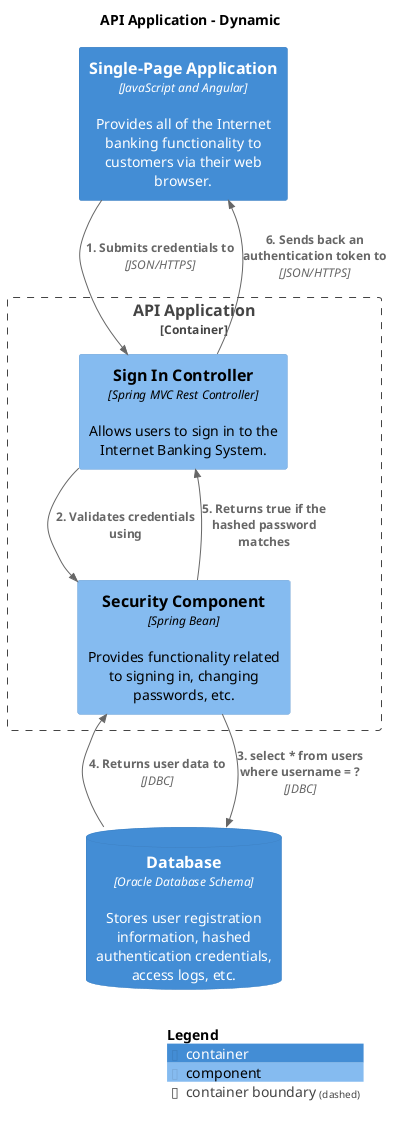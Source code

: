 @startuml
set separator none
title API Application - Dynamic

top to bottom direction

!include <C4/C4>
!include <C4/C4_Context>
!include <C4/C4_Container>
!include <C4/C4_Component>

Container_Boundary("GovernmentDepartment.APIApplication_boundary", "API Application", $tags="") {
  Component(GovernmentDepartment.APIApplication.SignInController, "Sign In Controller", $techn="Spring MVC Rest Controller", $descr="Allows users to sign in to the Internet Banking System.", $tags="", $link="")
  Component(GovernmentDepartment.APIApplication.SecurityComponent, "Security Component", $techn="Spring Bean", $descr="Provides functionality related to signing in, changing passwords, etc.", $tags="", $link="")
}

ContainerDb(GovernmentDepartment.Database, "Database", $techn="Oracle Database Schema", $descr="Stores user registration information, hashed authentication credentials, access logs, etc.", $tags="", $link="")
Container(GovernmentDepartment.SinglePageApplication, "Single-Page Application", $techn="JavaScript and Angular", $descr="Provides all of the Internet banking functionality to customers via their web browser.", $tags="", $link="")

Rel_D(GovernmentDepartment.SinglePageApplication, GovernmentDepartment.APIApplication.SignInController, "1. Submits credentials to", $techn="JSON/HTTPS", $tags="", $link="")
Rel_D(GovernmentDepartment.APIApplication.SignInController, GovernmentDepartment.APIApplication.SecurityComponent, "2. Validates credentials using", $techn="", $tags="", $link="")
Rel_D(GovernmentDepartment.APIApplication.SecurityComponent, GovernmentDepartment.Database, "3. select * from users where username = ?", $techn="JDBC", $tags="", $link="")
Rel_D(GovernmentDepartment.Database, GovernmentDepartment.APIApplication.SecurityComponent, "4. Returns user data to", $techn="JDBC", $tags="", $link="")
Rel_D(GovernmentDepartment.APIApplication.SecurityComponent, GovernmentDepartment.APIApplication.SignInController, "5. Returns true if the hashed password matches", $techn="", $tags="", $link="")
Rel_D(GovernmentDepartment.APIApplication.SignInController, GovernmentDepartment.SinglePageApplication, "6. Sends back an authentication token to", $techn="JSON/HTTPS", $tags="", $link="")

SHOW_LEGEND(true)
@enduml